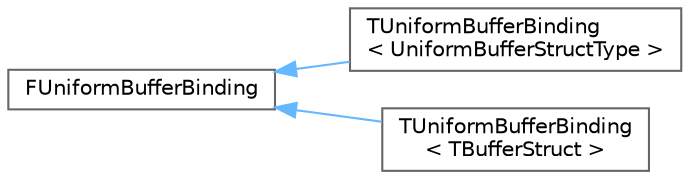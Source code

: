 digraph "Graphical Class Hierarchy"
{
 // INTERACTIVE_SVG=YES
 // LATEX_PDF_SIZE
  bgcolor="transparent";
  edge [fontname=Helvetica,fontsize=10,labelfontname=Helvetica,labelfontsize=10];
  node [fontname=Helvetica,fontsize=10,shape=box,height=0.2,width=0.4];
  rankdir="LR";
  Node0 [id="Node000000",label="FUniformBufferBinding",height=0.2,width=0.4,color="grey40", fillcolor="white", style="filled",URL="$db/dea/classFUniformBufferBinding.html",tooltip=" "];
  Node0 -> Node1 [id="edge5182_Node000000_Node000001",dir="back",color="steelblue1",style="solid",tooltip=" "];
  Node1 [id="Node000001",label="TUniformBufferBinding\l\< UniformBufferStructType \>",height=0.2,width=0.4,color="grey40", fillcolor="white", style="filled",URL="$db/d95/classTUniformBufferBinding.html",tooltip=" "];
  Node0 -> Node2 [id="edge5183_Node000000_Node000002",dir="back",color="steelblue1",style="solid",tooltip=" "];
  Node2 [id="Node000002",label="TUniformBufferBinding\l\< TBufferStruct \>",height=0.2,width=0.4,color="grey40", fillcolor="white", style="filled",URL="$db/d95/classTUniformBufferBinding.html",tooltip=" "];
}
